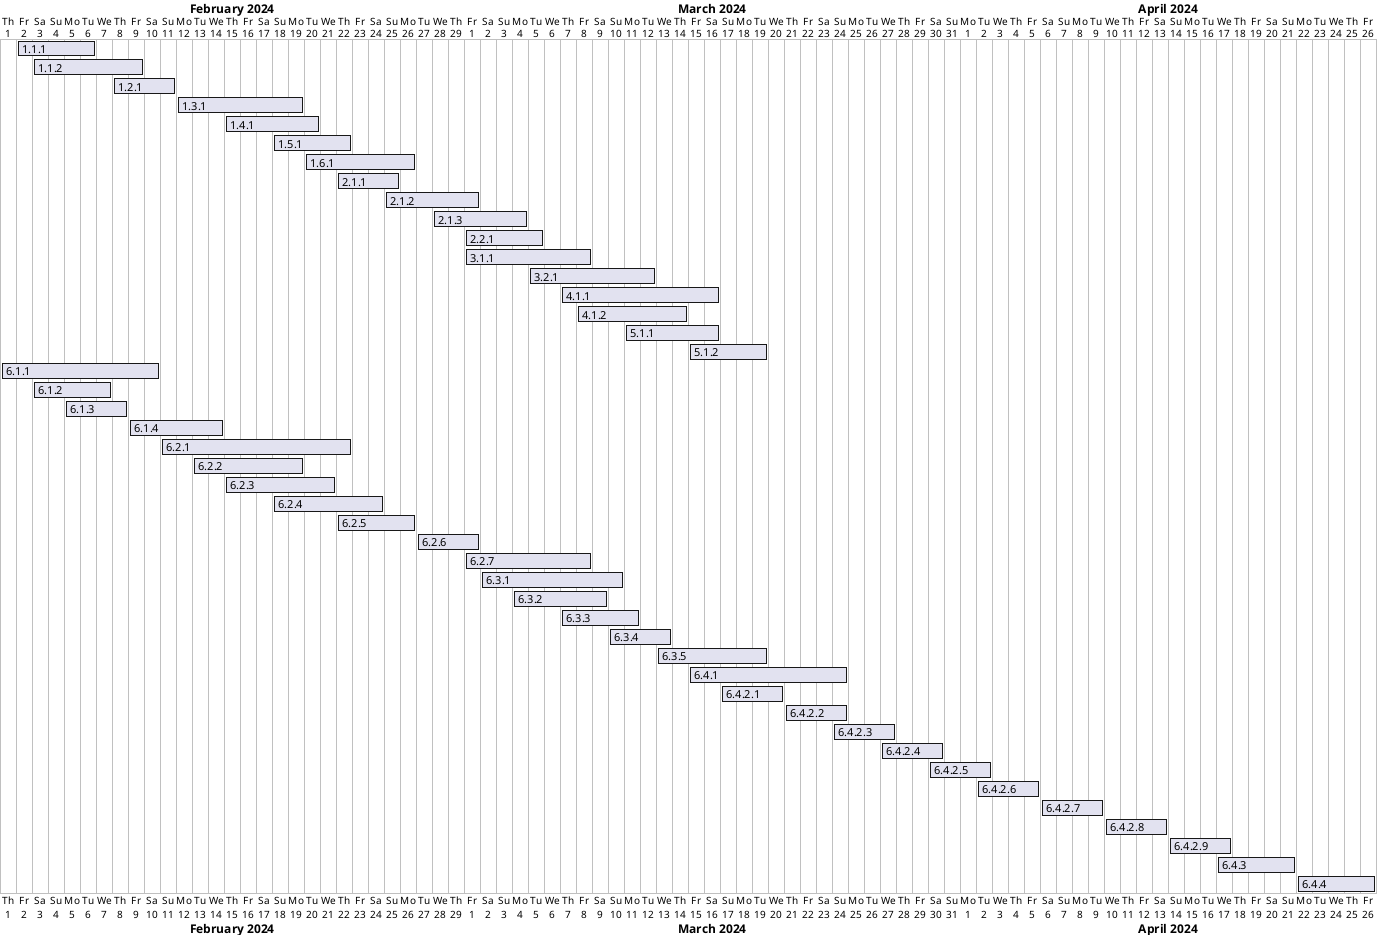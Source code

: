 @startgantt
!define TASKHEIGHT 80
!define WORKINGHOURSPERDAY 8

[1.1.1] requires 5 days
[1.1.2] requires 7 days
[1.2.1] requires 4 days
[1.3.1] requires 8 days
[1.4.1] requires 6 days
[1.5.1] requires 5 days
[1.6.1] requires 7 days
[2.1.1] requires 4 days
[2.1.2] requires 6 days
[2.1.3] requires 6 days
[2.2.1] requires 5 days
[3.1.1] requires 8 days
[3.2.1] requires 8 days
[4.1.1] requires 10 days
[4.1.2] requires 7 days
[5.1.1] requires 6 days
[5.1.2] requires 5 days
[6.1.1] requires 10 days
[6.1.2] requires 5 days
[6.1.3] requires 4 days
[6.1.4] requires 6 days
[6.2.1] requires 12 days
[6.2.2] requires 7 days
[6.2.3] requires 7 days
[6.2.4] requires 7 days
[6.2.5] requires 5 days
[6.2.6] requires 4 days
[6.2.7] requires 8 days
[6.3.1] requires 9 days
[6.3.2] requires 6 days
[6.3.3] requires 5 days
[6.3.4] requires 4 days
[6.3.5] requires 7 days
[6.4.1] requires 10 days
[6.4.2.1] requires 4 days
[6.4.2.2] requires 4 days
[6.4.2.3] requires 4 days
[6.4.2.4] requires 4 days
[6.4.2.5] requires 4 days
[6.4.2.6] requires 4 days
[6.4.2.7] requires 4 days
[6.4.2.8] requires 4 days
[6.4.2.9] requires 4 days
[6.4.3] requires 5 days
[6.4.4] requires 5 days

Project starts 2024-02-01
[1.1.1] starts 2024-02-02
[1.1.2] starts 2024-02-03
[1.2.1] starts 2024-02-08
[1.3.1] starts 2024-02-12
[1.4.1] starts 2024-02-15
[1.5.1] starts 2024-02-18
[1.6.1] starts 2024-02-20
[2.1.1] starts 2024-02-22
[2.1.2] starts 2024-02-25
[2.1.3] starts 2024-02-28
[2.2.1] starts 2024-02-30
[3.1.1] starts 2024-03-01
[3.2.1] starts 2024-03-05
[4.1.1] starts 2024-03-07
[4.1.2] starts 2024-03-08
[5.1.1] starts 2024-03-11
[5.1.2] starts 2024-03-15

[6.1.1] starts 2024-02-01
[6.1.2] starts 2024-02-03
[6.1.3] starts 2024-02-05
[6.1.4] starts 2024-02-09
[6.2.1] starts 2024-02-11
[6.2.2] starts 2024-02-13
[6.2.3] starts 2024-02-15
[6.2.4] starts 2024-02-18
[6.2.5] starts 2024-02-22
[6.2.6] starts 2024-02-27
[6.2.7] starts 2024-02-30
[6.3.1] starts 2024-03-02
[6.3.2] starts 2024-03-04
[6.3.3] starts 2024-03-07
[6.3.4] starts 2024-03-10
[6.3.5] starts 2024-03-13
[6.4.1] starts 2024-03-15
[6.4.2.1] starts 2024-03-17
[6.4.2.2] starts 2024-03-21
[6.4.2.3] starts 2024-03-24
[6.4.2.4] starts 2024-03-27
[6.4.2.5] starts 2024-03-30
[6.4.2.6] starts 2024-04-2
[6.4.2.7] starts 2024-04-6
[6.4.2.8] starts 2024-04-10
[6.4.2.9] starts 2024-04-14
[6.4.3] starts 2024-04-17
[6.4.4] starts 2024-04-22

@endgantt
